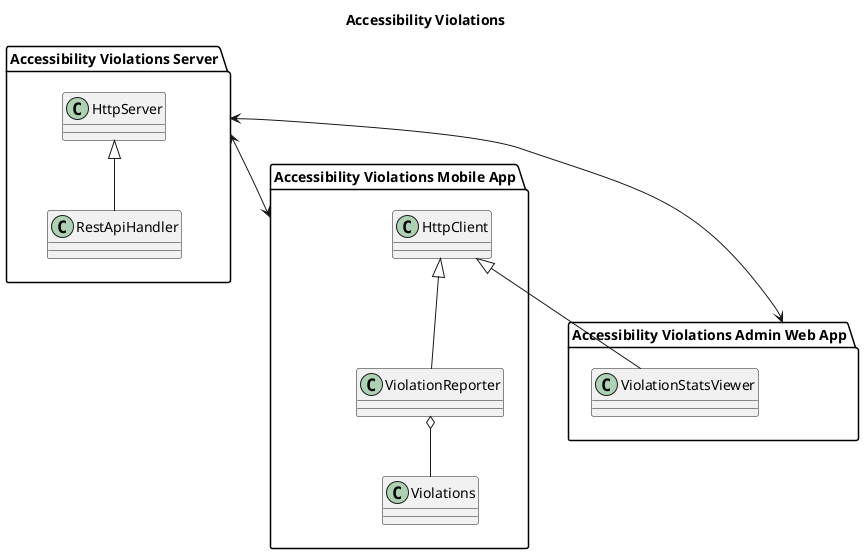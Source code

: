 @startuml

title Accessibility Violations

package "Accessibility Violations Server" <<Folder>> {
  HttpServer <|-- RestApiHandler
}

package "Accessibility Violations Mobile App" <<Folder>> {
  ViolationReporter o-- Violations
  HttpClient <|-- ViolationReporter
}

package "Accessibility Violations Admin Web App" <<Folder>> {
  HttpClient <|-- ViolationStatsViewer
}

"Accessibility Violations Server" <--> "Accessibility Violations Mobile App"
"Accessibility Violations Server" <--> "Accessibility Violations Admin Web App"

@enduml